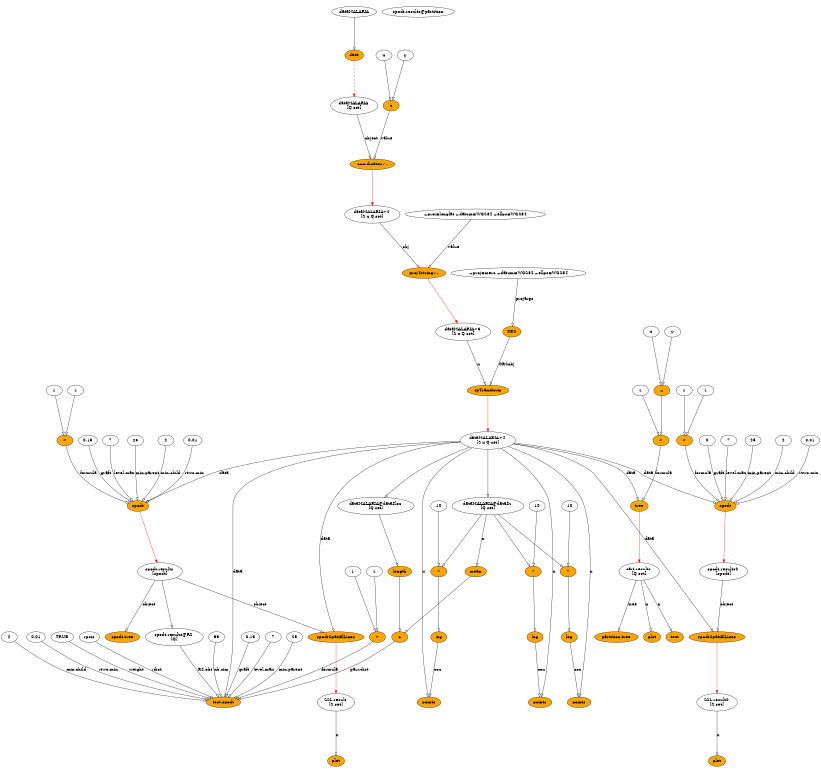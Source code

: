 digraph f {
	graph [bgcolor=transparent, fontcolor=black, ratio=fill, splines=TRUE, rank=same, size="5.46875,5.15625", rankdir=TB];
	node [label="\N", shape=ellipse, fixedsize=FALSE, fillcolor=white, style=filled, color=black, fontcolor=black, fontsize=14, height="0.5", width="0.75"];
	edge [headport=center, style=solid, arrowhead=normal, color=black, dir=none, weight="1.0", fontcolor=black, arrowtail=none, fontsize=14, labelfontsize=11, arrowsize=1, minlen=1];
	graph [bb="0,0,2490,2344.6"];
	fcall_dTSNWy [label=data, fillcolor=orange, width="0.7517", pos="1052,2183"];
	lt_JFIgbs [label=dataMALARIA, width="2.0024", pos="1052,2313"];
	dataMALARIA [label="dataMALARIA \n[Q set]", height="0.8171", width="2.1175", pos="1052,2032"];
	"dataMALARIA~2" [label="dataMALARIA~2 \n[S x Q set]", height="0.8171", width="2.3995", pos="1120,1701"];
	fcall_fi5eol [label="coordinates<-", fillcolor=orange, width="1.7807", pos="1120,1853"];
	fcall_x0TYAL [label=c, fillcolor=orange, pos="1173,2032"];
	lt_pOOEOi [label=x, pos="1148,2183"];
	lt_p4XPGX [label=y, pos="1220,2183"];
	"dataMALARIA~3" [label="dataMALARIA~3 \n[S x Q set]", height="0.8171", width="2.3995", pos="1419,1343"];
	fcall_8N1N4V [label="proj4string<-", fillcolor=orange, width="1.7233", pos="1335,1522"];
	lt_dWV6jN [label="+proj=longlat +datum=WGS84 +ellps=WGS84", width="5.4239", pos="1420,1701"];
	"dataMALARIA~4" [label="dataMALARIA~4 \n[S x Q set]", height="0.8171", width="2.3995", pos="1509,1012"];
	fcall_ZQcLqj [label=spTransform, fillcolor=orange, width="1.6719", pos="1509,1164"];
	fcall_ebW6r9 [label=CRS, fillcolor=orange, width="0.80952", pos="1570,1343"];
	lt_pThQa3 [label="+proj=merc +datum=WGS84 +ellps=WGS84", width="5.2083", pos="1603,1522"];
	"spodt.results" [label="spodt.results \n[spodt]", height="0.8171", width="1.7577", pos="499,612"];
	fcall_Q8ttQT [label=spodt, fillcolor=orange, width="0.87446", pos="434,812"];
	fcall_ybv2Ye [label="~", fillcolor=orange, pos="208,1012"];
	lt_J8Owa5 [label=z, pos="244,1164"];
	lt_YrWRKK [label=1, pos="172,1164"];
	lt_3PNfCg [label="0.13", width="0.763", pos="281,1012"];
	lt_VYouRw [label=7, pos="354,1012"];
	lt_ifDY38 [label=25, pos="429,1012"];
	lt_gtb07D [label=2, pos="512,1012"];
	lt_PYMoJn [label="0.01", width="0.763", pos="588,1012"];
	"spodt.results@partition" [label="spodt.results@partition", width="2.8083", pos="1243,2313"];
	"spodt.results@R2" [label="spodt.results@R2 \n[Q]", height="0.8171", width="2.3364", pos="516,411"];
	fcall_7eKcTi [label="spodt.tree", fillcolor=orange, width="1.3451", pos="365,411"];
	"SSL.result" [label="SSL.result \n[S set]", height="0.8171", width="1.5321", pos="1026,211"];
	fcall_YxxiPN [label=spodtSpatialLines, fillcolor=orange, width="2.2255", pos="1026,411"];
	fcall_aQ6lKY [label=plot, fillcolor=orange, pos="1026,32"];
	fcall_2qurfv [label=points, fillcolor=orange, width="0.9534", pos="1320,211"];
	fcall_59UVB4 [label=log, fillcolor=orange, pos="1353,411"];
	fcall_rAEKki [label="*", fillcolor=orange, pos="1353,612"];
	"dataMALARIA@data$z" [label="dataMALARIA@data$z \n[Q set]", height="0.8171", width="3.0891", pos="1509,812"];
	lt_x2EdkI [label=10, pos="1353,812"];
	"spodt.results0" [label="spodt.results0 \n[spodt]", height="0.8171", width="1.8959", pos="2221,612"];
	fcall_YNDYDN [label=spodt, fillcolor=orange, width="0.87446", pos="2225,812"];
	fcall_DeSGEr [label="~", fillcolor=orange, pos="2093,1012"];
	lt_knxGGm [label=z, pos="2093,1164"];
	lt_lAlic3 [label=1, pos="2165,1164"];
	lt_JA14X2 [label=0, pos="2165,1012"];
	lt_hDVmoO [label=7, pos="2237,1012"];
	lt_VqqSIg [label=25, pos="2309,1012"];
	lt_GCyCUt [label=2, pos="2387,1012"];
	lt_bRjoT4 [label="0.01", width="0.763", pos="2463,1012"];
	"SSL.result0" [label="SSL.result0 \n[S set]", height="0.8171", width="1.6703", pos="2221,211"];
	fcall_gddxZH [label=spodtSpatialLines, fillcolor=orange, width="2.2255", pos="2221,411"];
	fcall_6N3WxX [label=plot, fillcolor=orange, pos="2221,32"];
	fcall_NcIx5J [label=points, fillcolor=orange, width="0.9534", pos="1694,211"];
	fcall_byeZTo [label=log, fillcolor=orange, pos="1658,411"];
	fcall_ILsSWl [label="*", fillcolor=orange, pos="1654,612"];
	lt_LBY3ZU [label=10, pos="1665,812"];
	fcall_4cK374 [label="test.spodt", fillcolor=orange, width="1.3165", pos="673,211"];
	fcall_fB5BVl [label="~", fillcolor=orange, pos="1151,411"];
	lt_hE7RmH [label=z, pos="1147,612"];
	lt_JuxqJC [label=1, pos="1075,612"];
	lt_TglSdG [label=rpois, width="0.83816", pos="268,411"];
	fcall_EHQ5k4 [label=c, fillcolor=orange, pos="1227,411"];
	fcall_yEwoxc [label=length, fillcolor=orange, width="0.97467", pos="1227,612"];
	"dataMALARIA@data$loc" [label="dataMALARIA@data$loc \n[Q set]", height="0.8171", width="3.3071", pos="1151,812"];
	fcall_r2fcXR [label=mean, fillcolor=orange, width="0.87431", pos="1450,612"];
	lt_jRQFBx [label=99, pos="645,411"];
	lt_sxSOkZ [label=TRUE, width="1.0034", pos="183,411"];
	lt_ClAK16 [label="0.13", width="0.763", pos="756,411"];
	lt_EHVNcY [label=7, pos="829,411"];
	lt_SD5iOO [label=25, pos="901,411"];
	lt_I2YBp4 [label=2, pos="27,411"];
	lt_IwnNRR [label="0.01", width="0.763", pos="101,411"];
	"cart.results" [label="cart.results \n[Q set]", height="0.8171", width="1.5686", pos="1974,612"];
	fcall_Fkick6 [label=tree, fillcolor=orange, pos="1974,812"];
	fcall_rxii3H [label="~", fillcolor=orange, pos="2021,1012"];
	lt_v1Ub2B [label=z, pos="1949,1164"];
	fcall_WEleVx [label="+", fillcolor=orange, pos="2021,1164"];
	lt_jMEeNN [label=x, pos="1985,1343"];
	lt_bt9IOI [label=y, pos="2057,1343"];
	fcall_tVme6a [label=plot, fillcolor=orange, pos="2024,411"];
	fcall_bvYgs8 [label=text, fillcolor=orange, pos="2096,411"];
	fcall_dhB15L [label="partition.tree", fillcolor=orange, width="1.6756", pos="1918,411"];
	fcall_3hJ5Vp [label=points, fillcolor=orange, width="0.9534", pos="1806,211"];
	fcall_wZyGq0 [label=log, fillcolor=orange, pos="1773,411"];
	fcall_UVpvkM [label="*", fillcolor=orange, pos="1769,612"];
	lt_wHPunk [label=10, pos="1775,812"];
	fcall_dTSNWy -> dataMALARIA:center [style=dashed, color=red, dir=forward, weight=1, pos="e,1052,2061.6 1052,2164.9 1052,2142.3 1052,2101.9 1052,2071.8"];
	lt_JFIgbs -> fcall_dTSNWy:center [arrowhead=onormal, dir=forward, weight=1, pos="e,1052,2201.4 1052,2294.7 1052,2273.4 1052,2236.7 1052,2211.4"];
	dataMALARIA -> fcall_fi5eol:center [arrowhead=onormal, dir=forward, weight=1, label=object, pos="e,1113.4,1871.1 1062.9,2002.6 1075.9,1968.9 1097.2,1913.3 1109.8,1880.5", lp="1110.1,1932"];
	"dataMALARIA~2" -> fcall_8N1N4V:center [arrowhead=onormal, dir=forward, weight=1, label=obj, pos="e,1315.5,1539.1 1152.2,1673.5 1194.4,1638.7 1267.8,1578.4 1307.5,1545.6", lp="1255.9,1601"];
	fcall_fi5eol -> "dataMALARIA~2":center [color=red, dir=forward, weight=1, pos="e,1120,1730.5 1120,1834.8 1120,1812 1120,1771.2 1120,1740.8"];
	fcall_x0TYAL -> fcall_fi5eol:center [arrowhead=onormal, dir=forward, weight=1, label=value, pos="e,1125.1,1871.2 1167.9,2014 1158.7,1983.2 1139.1,1917.7 1128,1880.8", lp="1160.2,1932"];
	lt_pOOEOi -> fcall_x0TYAL:center [arrowhead=onormal, dir=forward, weight=1, pos="e,1170.1,2050.4 1150.9,2164.9 1155.2,2139.3 1163.3,2090.9 1168.4,2060.3"];
	lt_p4XPGX -> fcall_x0TYAL:center [arrowhead=onormal, dir=forward, weight=1, pos="e,1178.4,2050 1214.7,2165.2 1206.6,2139.5 1191,2090.2 1181.4,2059.6"];
	"dataMALARIA~3" -> fcall_ZQcLqj:center [arrowhead=onormal, dir=forward, weight=1, label=x, pos="e,1500.2,1182.2 1433.3,1314 1450.4,1280.2 1478.9,1224.1 1495.7,1191.2", lp="1476.5,1243"];
	fcall_8N1N4V -> "dataMALARIA~3":center [color=red, dir=forward, weight=1, pos="e,1405.6,1372.2 1343.1,1504 1356.4,1476 1383.3,1419.2 1401.3,1381.4"];
	lt_dWV6jN -> fcall_8N1N4V:center [arrowhead=onormal, dir=forward, weight=1, label=value, pos="e,1343.2,1540.1 1411.7,1682.7 1396.7,1651.6 1365.2,1585.9 1347.6,1549.2", lp="1390.2,1601"];
	"dataMALARIA~4" -> fcall_Q8ttQT:center [arrowhead=onormal, dir=forward, weight=1, label=data, pos="e,456.98,824.39 1422.5,1011.3 1267.4,1009.7 932.63,996.75 662.68,921 642.41,915.31 524.12,857.51 466.09,828.89", lp="674.66,912"];
	"dataMALARIA~4" -> fcall_YxxiPN:center [arrowhead=onormal, dir=forward, weight=1, label=data, pos="e,1019.4,429.27 1422.5,1009.3 1309.1,1001.9 1114,969.95 1023,842 933.32,715.87 990.85,512.04 1016,439.06", lp="990.66,712"];
	"dataMALARIA~4" -> fcall_2qurfv:center [arrowhead=onormal, dir=forward, weight=1, label=x, pos="e,1316.8,229.14 1455.5,988.81 1393,958.91 1298,899.28 1298,813 1298,813 1298,813 1298,410 1298,348.77 1308.5,277.54 1315,239.42", lp="1301.5,612"];
	"dataMALARIA~4" -> "dataMALARIA@data$z":center [arrowhead=onormal, dir=forward, weight=1, pos="e,1509,841.5 1509,982.21 1509,947.8 1509,890.07 1509,851.76"];
	"dataMALARIA~4" -> fcall_YNDYDN:center [arrowhead=onormal, dir=forward, weight=1, label=data, pos="e,2197.1,820.53 1593.8,1006.2 1688.2,998.29 1843.6,977.1 1965,921 1976.7,915.6 1976.5,909.36 1987.7,903 2054,865.3 2139.2,837.42\
 2187.4,823.33", lp="1998.7,912"];
	"dataMALARIA~4" -> fcall_gddxZH:center [arrowhead=onormal, dir=forward, weight=1, label=data, pos="e,2207.3,429.02 1593.3,1005.2 1666.1,996.47 1771.2,974.84 1846,921 1906.1,877.74 1895,842.35 1938,782 2032.6,649.2 2153.7,496.12\
 2200.9,437.04", lp="2003.7,712"];
	"dataMALARIA~4" -> fcall_NcIx5J:center [arrowhead=onormal, dir=forward, weight=1, label=x, pos="e,1696.1,229.18 1554.4,986.67 1601.1,958.75 1671.1,908.16 1701,842 1750.5,732.38 1709.8,346.01 1697.3,239.42", lp="1727.5,612"];
	"dataMALARIA~4" -> fcall_4cK374:center [arrowhead=onormal, dir=forward, weight=1, label=data, pos="e,676.93,229.11 1423.2,1008.1 1215,998.74 700,960.67 700,813 700,813 700,813 700,410 700,348.58 687.09,277.43 679.12,239.37", lp="711.66,612"];
	"dataMALARIA~4" -> "dataMALARIA@data$loc":center [arrowhead=onormal, dir=forward, weight=1, pos="e,1179.7,840.65 1446.5,991.69 1400,975.99 1335.9,951.48 1284,921 1248.7,900.24 1212.9,870.55 1187.3,847.55"];
	"dataMALARIA~4" -> fcall_Fkick6:center [arrowhead=onormal, dir=forward, weight=1, label=data, pos="e,1970.8,830.16 1590.2,1001.9 1695.7,988.72 1872.3,961.29 1923,921 1948.4,900.79 1961.8,864.88 1968.4,840.05", lp="1949.7,912"];
	"dataMALARIA~4" -> fcall_3hJ5Vp:center [arrowhead=onormal, dir=forward, weight=1, label=x, pos="e,1808.4,229.11 1578.3,994.2 1650.8,972.52 1760.9,927.03 1811,842 1872.2,738.12 1824.3,346.04 1809.8,239.09", lp="1844.5,612"];
	fcall_ZQcLqj -> "dataMALARIA~4":center [color=red, dir=forward, weight=1, pos="e,1509,1041.5 1509,1145.8 1509,1123 1509,1082.2 1509,1051.8"];
	fcall_ebW6r9 -> fcall_ZQcLqj:center [arrowhead=onormal, dir=forward, weight=1, label=CRSobj, pos="e,1514.9,1182 1564.3,1325.3 1553.7,1294.6 1530.9,1228.6 1518.2,1191.6", lp="1560.2,1243"];
	lt_pThQa3 -> fcall_ebW6r9:center [arrowhead=onormal, dir=forward, weight=1, label=projargs, pos="e,1573.2,1361.1 1599.8,1503.7 1594,1472.8 1581.9,1408 1575.1,1371.1", lp="1611.9,1443"];
	"spodt.results" -> fcall_7eKcTi:center [arrowhead=onormal, dir=forward, weight=1, label=object, pos="e,376.27,428.74 480.65,583.75 454.57,545.02 407.16,474.61 381.9,437.09", lp="454.11,511"];
	"spodt.results" -> fcall_YxxiPN:center [arrowhead=onormal, dir=forward, weight=1, label=object, pos="e,986.89,426.77 547.16,592.81 647.25,555.02 876.73,468.37 977.29,430.39", lp="796.11,511"];
	"spodt.results" -> "spodt.results@R2":center [arrowhead=onormal, dir=forward, weight=1, pos="e,513.57,440.46 501.44,582.49 504.39,547.91 509.38,489.46 512.69,450.8"];
	fcall_Q8ttQT -> "spodt.results":center [color=red, dir=forward, weight=1, pos="e,489.77,641.12 439.54,794.12 449.91,762.54 472.47,693.83 486.62,650.7"];
	fcall_ybv2Ye -> fcall_Q8ttQT:center [arrowhead=onormal, dir=forward, weight=1, label=formula, pos="e,408.68,822.91 215.27,994.64 226.04,971.85 248.07,930.31 276.68,903 312.94,868.4 364.98,842.02 399.13,827.02", lp="299.16,912"];
	lt_J8Owa5 -> fcall_ybv2Ye:center [arrowhead=onormal, dir=forward, weight=1, pos="e,212.1,1030.1 239.94,1146.1 233.76,1120.3 221.91,1071 214.51,1040.1"];
	lt_YrWRKK -> fcall_ybv2Ye:center [arrowhead=onormal, dir=forward, weight=1, pos="e,203.9,1030.1 176.06,1146.1 182.24,1120.3 194.09,1071 201.49,1040.1"];
	lt_3PNfCg -> fcall_Q8ttQT:center [arrowhead=onormal, dir=forward, weight=1, label=graft, pos="e,415.44,826.61 287.26,994.2 296.01,972 313.35,932.29 335.57,903 356.33,875.64 386.07,849.77 407.42,832.85", lp="349.21,912"];
	lt_VYouRw -> fcall_Q8ttQT:center [arrowhead=onormal, dir=forward, weight=1, label="level.max", pos="e,420.02,828.29 354.37,993.91 355.37,972.07 358.89,933.46 371.18,903 381.23,878.1 399.26,853.34 413.43,836.11", lp="399.41,912"];
	lt_ifDY38 -> fcall_Q8ttQT:center [arrowhead=onormal, dir=forward, weight=1, label="min.parent", pos="e,432.98,830.25 428.9,993.79 428.83,972.47 428.87,935.05 429.74,903 430.31,881.92 431.46,858.09 432.42,840.25", lp="460.13,912"];
	lt_gtb07D -> fcall_Q8ttQT:center [arrowhead=onormal, dir=forward, weight=1, label="min.child", pos="e,446.17,828.65 510.42,994 507.98,972.27 502.24,933.76 490,903 480.5,879.12 464.7,854.51 452.3,837.07", lp="522.64,912"];
	lt_PYMoJn -> fcall_Q8ttQT:center [arrowhead=onormal, dir=forward, weight=1, label="rtwo.min", pos="e,457.1,824.76 585.71,993.85 582.01,971.25 572.99,931.11 553,903 530.3,871.09 492.91,845.48 466.1,829.86", lp="588.47,912"];
	"spodt.results@R2" -> fcall_4cK374:center [arrowhead=onormal, dir=forward, weight=1, label="R2.obs", pos="e,660.06,228.32 537.83,382.47 568.56,343.71 624.11,273.66 653.52,236.57", lp="619.64,311"];
	"SSL.result" -> fcall_aQ6lKY:center [arrowhead=onormal, dir=forward, weight=1, label=x, pos="e,1026,50.127 1026,181.56 1026,148.2 1026,93.274 1026,60.376", lp="1029.5,111"];
	fcall_YxxiPN -> "SSL.result":center [color=red, dir=forward, weight=1, pos="e,1026,240.69 1026,392.78 1026,361.31 1026,293.82 1026,250.8"];
	fcall_59UVB4 -> fcall_2qurfv:center [arrowhead=onormal, dir=forward, weight=1, label=cex, pos="e,1322.8,229.04 1350.1,392.78 1344.4,358.24 1331.4,280.31 1324.5,238.96", lp="1347.7,311"];
	fcall_rAEKki -> fcall_59UVB4:center [arrowhead=onormal, dir=forward, weight=1, pos="e,1353,429.13 1353,593.69 1353,559.05 1353,480.99 1353,439.36"];
	"dataMALARIA@data$z" -> fcall_rAEKki:center [arrowhead=onormal, dir=forward, weight=1, pos="e,1365,628.23 1487,783.05 1456,743.77 1400.2,672.96 1371.4,636.34"];
	"dataMALARIA@data$z" -> fcall_ILsSWl:center [arrowhead=onormal, dir=forward, weight=1, pos="e,1642.7,628.48 1529.5,783.05 1558.2,743.87 1609.8,673.32 1636.7,636.62"];
	"dataMALARIA@data$z" -> fcall_r2fcXR:center [arrowhead=onormal, dir=forward, weight=1, label=x, pos="e,1455,629.94 1500.5,782.63 1489.2,744.41 1469,676.9 1457.9,639.61", lp="1485.5,712"];
	"dataMALARIA@data$z" -> fcall_UVpvkM:center [arrowhead=onormal, dir=forward, weight=1, pos="e,1752,625.97 1544.3,784.09 1597.7,743.48 1697.4,667.51 1743.9,632.09"];
	lt_x2EdkI -> fcall_rAEKki:center [arrowhead=onormal, dir=forward, weight=1, pos="e,1353,630.04 1353,793.78 1353,759.31 1353,681.65 1353,640.22"];
	"spodt.results0" -> fcall_gddxZH:center [arrowhead=onormal, dir=forward, weight=1, label=object, pos="e,2221,429.02 2221,582.49 2221,544.24 2221,476.8 2221,439.22", lp="2238.1,511"];
	fcall_YNDYDN -> "spodt.results0":center [color=red, dir=forward, weight=1, pos="e,2221.6,641.69 2224.7,793.78 2224,762.31 2222.7,694.82 2221.8,651.8"];
	fcall_DeSGEr -> fcall_YNDYDN:center [arrowhead=onormal, dir=forward, weight=1, label=formula, pos="e,2208.6,827.62 2098.7,994.04 2106.5,972 2121.9,932.83 2141.7,903 2158.8,877.22 2183.3,851.72 2201.3,834.48", lp="2163.2,912"];
	lt_knxGGm -> fcall_DeSGEr:center [arrowhead=onormal, dir=forward, weight=1, pos="e,2093,1030 2093,1145.8 2093,1119.9 2093,1070.7 2093,1040"];
	lt_lAlic3 -> fcall_DeSGEr:center [arrowhead=onormal, dir=forward, weight=1, pos="e,2100.8,1029.3 2157.2,1146.7 2144.7,1120.6 2120.1,1069.5 2105.3,1038.6"];
	lt_JA14X2 -> fcall_YNDYDN:center [arrowhead=onormal, dir=forward, weight=1, label=graft, pos="e,2219.3,829.86 2169.6,994.1 2175.4,972.79 2185.8,935.06 2195.6,903 2202.1,881.47 2210.1,857.23 2216.1,839.34", lp="2208.2,912"];
	lt_hDVmoO -> fcall_YNDYDN:center [arrowhead=onormal, dir=forward, weight=1, label="level.max", pos="e,2224.9,830.23 2234.7,993.79 2232.3,975.7 2228.8,946.41 2227.2,921 2225.4,893.62 2225,862.27 2224.9,840.42", lp="2254.4,912"];
	lt_VqqSIg -> fcall_YNDYDN:center [arrowhead=onormal, dir=forward, weight=1, label="min.parent", pos="e,2237.2,828.71 2306.5,994 2302.9,972.25 2295.2,933.73 2282,903 2271.8,879.26 2255.8,854.64 2243.3,837.16", lp="2318.1,912"];
	lt_GCyCUt -> fcall_YNDYDN:center [arrowhead=onormal, dir=forward, weight=1, label="min.child", pos="e,2248.9,823.99 2384.8,993.75 2381.3,971.06 2372.4,930.79 2352,903 2327.5,869.64 2286.8,843.98 2258.1,828.75", lp="2387.6,912"];
	lt_bRjoT4 -> fcall_YNDYDN:center [arrowhead=onormal, dir=forward, weight=1, label="rtwo.min", pos="e,2253.7,819.39 2459.9,993.91 2454.9,970.64 2442.9,928.95 2418,903 2375.4,858.54 2306.4,833.83 2263.5,821.99", lp="2456.5,912"];
	"SSL.result0" -> fcall_6N3WxX:center [arrowhead=onormal, dir=forward, weight=1, label=x, pos="e,2221,50.127 2221,181.56 2221,148.2 2221,93.274 2221,60.376", lp="2224.5,111"];
	fcall_gddxZH -> "SSL.result0":center [color=red, dir=forward, weight=1, pos="e,2221,240.69 2221,392.78 2221,361.31 2221,293.82 2221,250.8"];
	fcall_byeZTo -> fcall_NcIx5J:center [arrowhead=onormal, dir=forward, weight=1, label=cex, pos="e,1690.9,229.04 1661.1,392.78 1667.4,358.24 1681.6,280.31 1689.1,238.96", lp="1686.7,311"];
	fcall_ILsSWl -> fcall_byeZTo:center [arrowhead=onormal, dir=forward, weight=1, pos="e,1657.7,429.13 1654.3,593.69 1655,559.05 1656.6,480.99 1657.5,439.36"];
	lt_LBY3ZU -> fcall_ILsSWl:center [arrowhead=onormal, dir=forward, weight=1, pos="e,1654.9,630.04 1664,793.78 1662.1,759.31 1657.8,681.65 1655.5,640.22"];
	fcall_fB5BVl -> fcall_4cK374:center [arrowhead=onormal, dir=forward, weight=1, label=formula, pos="e,710.55,222.02 1135.7,395.87 1129.5,390.73 1122.2,385.16 1115,381 980.34,303.6 803.5,248.35 720.23,224.74", lp="1010.2,311"];
	lt_hE7RmH -> fcall_fB5BVl:center [arrowhead=onormal, dir=forward, weight=1, pos="e,1150.7,429.13 1147.3,593.69 1148,559.05 1149.6,480.99 1150.5,439.36"];
	lt_JuxqJC -> fcall_fB5BVl:center [arrowhead=onormal, dir=forward, weight=1, pos="e,1144.6,428.72 1081.3,594.38 1094.6,559.77 1125.1,479.77 1141,438.17"];
	lt_TglSdG -> fcall_4cK374:center [arrowhead=onormal, dir=forward, weight=1, label=rdist, pos="e,640.8,224.24 285.33,395.91 291.91,390.89 299.6,385.4 307,381 418.98,314.48 561.57,255.37 631.08,228.04", lp="466.44,311"];
	fcall_EHQ5k4 -> fcall_4cK374:center [arrowhead=onormal, dir=forward, weight=1, label="par.rdist", pos="e,715.36,219.1 1209.9,396.73 1202.9,391.58 1194.7,385.79 1187,381 1122.6,341.11 1106.8,328.86 1036,302 928.95,261.4 797.16,234.03\
 725.49,220.93", lp="1102.1,311"];
	fcall_yEwoxc -> fcall_EHQ5k4:center [arrowhead=onormal, dir=forward, weight=1, pos="e,1227,429.13 1227,593.69 1227,559.05 1227,480.99 1227,439.36"];
	"dataMALARIA@data$loc" -> fcall_yEwoxc:center [arrowhead=onormal, dir=forward, weight=1, pos="e,1220.5,629.94 1161.9,782.63 1176.6,744.41 1202.5,676.9 1216.8,639.61"];
	fcall_r2fcXR -> fcall_EHQ5k4:center [arrowhead=onormal, dir=forward, weight=1, pos="e,1242.5,425.86 1433.6,596.37 1394.4,561.4 1295.2,472.89 1250.1,432.57"];
	lt_jRQFBx -> fcall_4cK374:center [arrowhead=onormal, dir=forward, weight=1, label="nb.sim", pos="e,667.03,228.99 644.27,392.68 643.65,371.25 643.51,333.72 648.27,302 651.54,280.3 658.27,256.37 663.88,238.65", lp="667.86,311"];
	lt_sxSOkZ -> fcall_4cK374:center [arrowhead=onormal, dir=forward, weight=1, label=weight, pos="e,634.24,221.72 204.29,396.03 211.99,391.13 220.8,385.68 229,381 295.78,342.91 311.71,331.06 382.9,302 465.74,268.18 566.22,239.66\
 624.55,224.26", lp="402.05,311"];
	lt_ClAK16 -> fcall_4cK374:center [arrowhead=onormal, dir=forward, weight=1, label=graft, pos="e,680.99,228.79 749.88,393.42 741.95,372.12 727.53,334.07 714,302 704.82,280.24 693.67,255.89 685.32,238", lp="735.21,311"];
	lt_EHVNcY -> fcall_4cK374:center [arrowhead=onormal, dir=forward, weight=1, label="level.max", pos="e,688.07,228.16 818.51,394.26 804.12,372.9 777.16,333.77 752,302 733.64,278.82 711.3,253.62 695.07,235.8", lp="793.41,311"];
	lt_SD5iOO -> fcall_4cK374:center [arrowhead=onormal, dir=forward, weight=1, label="min.parent", pos="e,702.64,225.1 892.31,393.77 879.6,371.14 854.15,329.77 824,302 790.29,270.95 744.17,245.35 711.8,229.5", lp="870.13,311"];
	lt_I2YBp4 -> fcall_4cK374:center [arrowhead=onormal, dir=forward, weight=1, label="min.child", pos="e,626.33,214.78 42.664,396.1 70.118,372.57 129.64,325.2 188.72,302 336.22,244.08 523.92,222.85 616.35,215.55", lp="215.64,311"];
	lt_IwnNRR -> fcall_4cK374:center [arrowhead=onormal, dir=forward, weight=1, label="rtwo.min", pos="e,629.52,218.45 117.11,396.35 123.43,391.27 130.88,385.61 138,381 201.26,340.03 217.45,328.35 288.06,302 402.44,259.32 543.73,232.5\
 619.3,220.1", lp="314.47,311"];
	"cart.results" -> fcall_tVme6a:center [arrowhead=onormal, dir=forward, weight=1, label=x, pos="e,2019.7,429.02 1981.2,582.49 1990.8,544.08 2007.9,476.22 2017.3,438.74", lp="2003.5,511"];
	"cart.results" -> fcall_bvYgs8:center [arrowhead=onormal, dir=forward, weight=1, label=x, pos="e,2086,427.9 1990.5,583.62 2003.8,561.54 2023,529.71 2040,502 2053.6,479.83 2069.3,454.7 2080.6,436.64", lp="2043.5,511"];
	"cart.results" -> fcall_dhB15L:center [arrowhead=onormal, dir=forward, weight=1, label=tree, pos="e,1922.8,429.02 1966,582.49 1955.2,544.08 1936.1,476.22 1925.5,438.74", lp="1957.5,511"];
	fcall_Fkick6 -> "cart.results":center [color=red, dir=forward, weight=1, pos="e,1974,641.69 1974,793.78 1974,762.31 1974,694.82 1974,651.8"];
	fcall_rxii3H -> fcall_Fkick6:center [arrowhead=onormal, dir=forward, weight=1, label=formula, pos="e,1983.5,828.92 2022,993.88 2022.8,972.33 2022.7,934.36 2015,903 2009.3,879.93 1997.8,855.51 1988.4,837.93", lp="2040.2,912"];
	lt_v1Ub2B -> fcall_rxii3H:center [arrowhead=onormal, dir=forward, weight=1, pos="e,2013.2,1029.3 1956.8,1146.7 1969.3,1120.6 1993.9,1069.5 2008.7,1038.6"];
	fcall_WEleVx -> fcall_rxii3H:center [arrowhead=onormal, dir=forward, weight=1, pos="e,2021,1030 2021,1145.8 2021,1119.9 2021,1070.7 2021,1040"];
	lt_jMEeNN -> fcall_WEleVx:center [arrowhead=onormal, dir=forward, weight=1, pos="e,2017.6,1181.9 1988.5,1325 1994.7,1294.2 2008,1228.9 2015.5,1192"];
	lt_bt9IOI -> fcall_WEleVx:center [arrowhead=onormal, dir=forward, weight=1, pos="e,2024.4,1181.9 2053.5,1325 2047.3,1294.2 2034,1228.9 2026.5,1192"];
	fcall_wZyGq0 -> fcall_3hJ5Vp:center [arrowhead=onormal, dir=forward, weight=1, label=cex, pos="e,1803.2,229.04 1775.9,392.78 1781.6,358.24 1794.6,280.31 1801.5,238.96", lp="1799.7,311"];
	fcall_UVpvkM -> fcall_wZyGq0:center [arrowhead=onormal, dir=forward, weight=1, pos="e,1772.7,429.13 1769.3,593.69 1770,559.05 1771.6,480.99 1772.5,439.36"];
	lt_wHPunk -> fcall_UVpvkM:center [arrowhead=onormal, dir=forward, weight=1, pos="e,1769.5,630.04 1774.5,793.78 1773.4,759.31 1771.1,681.65 1769.8,640.22"];
}
